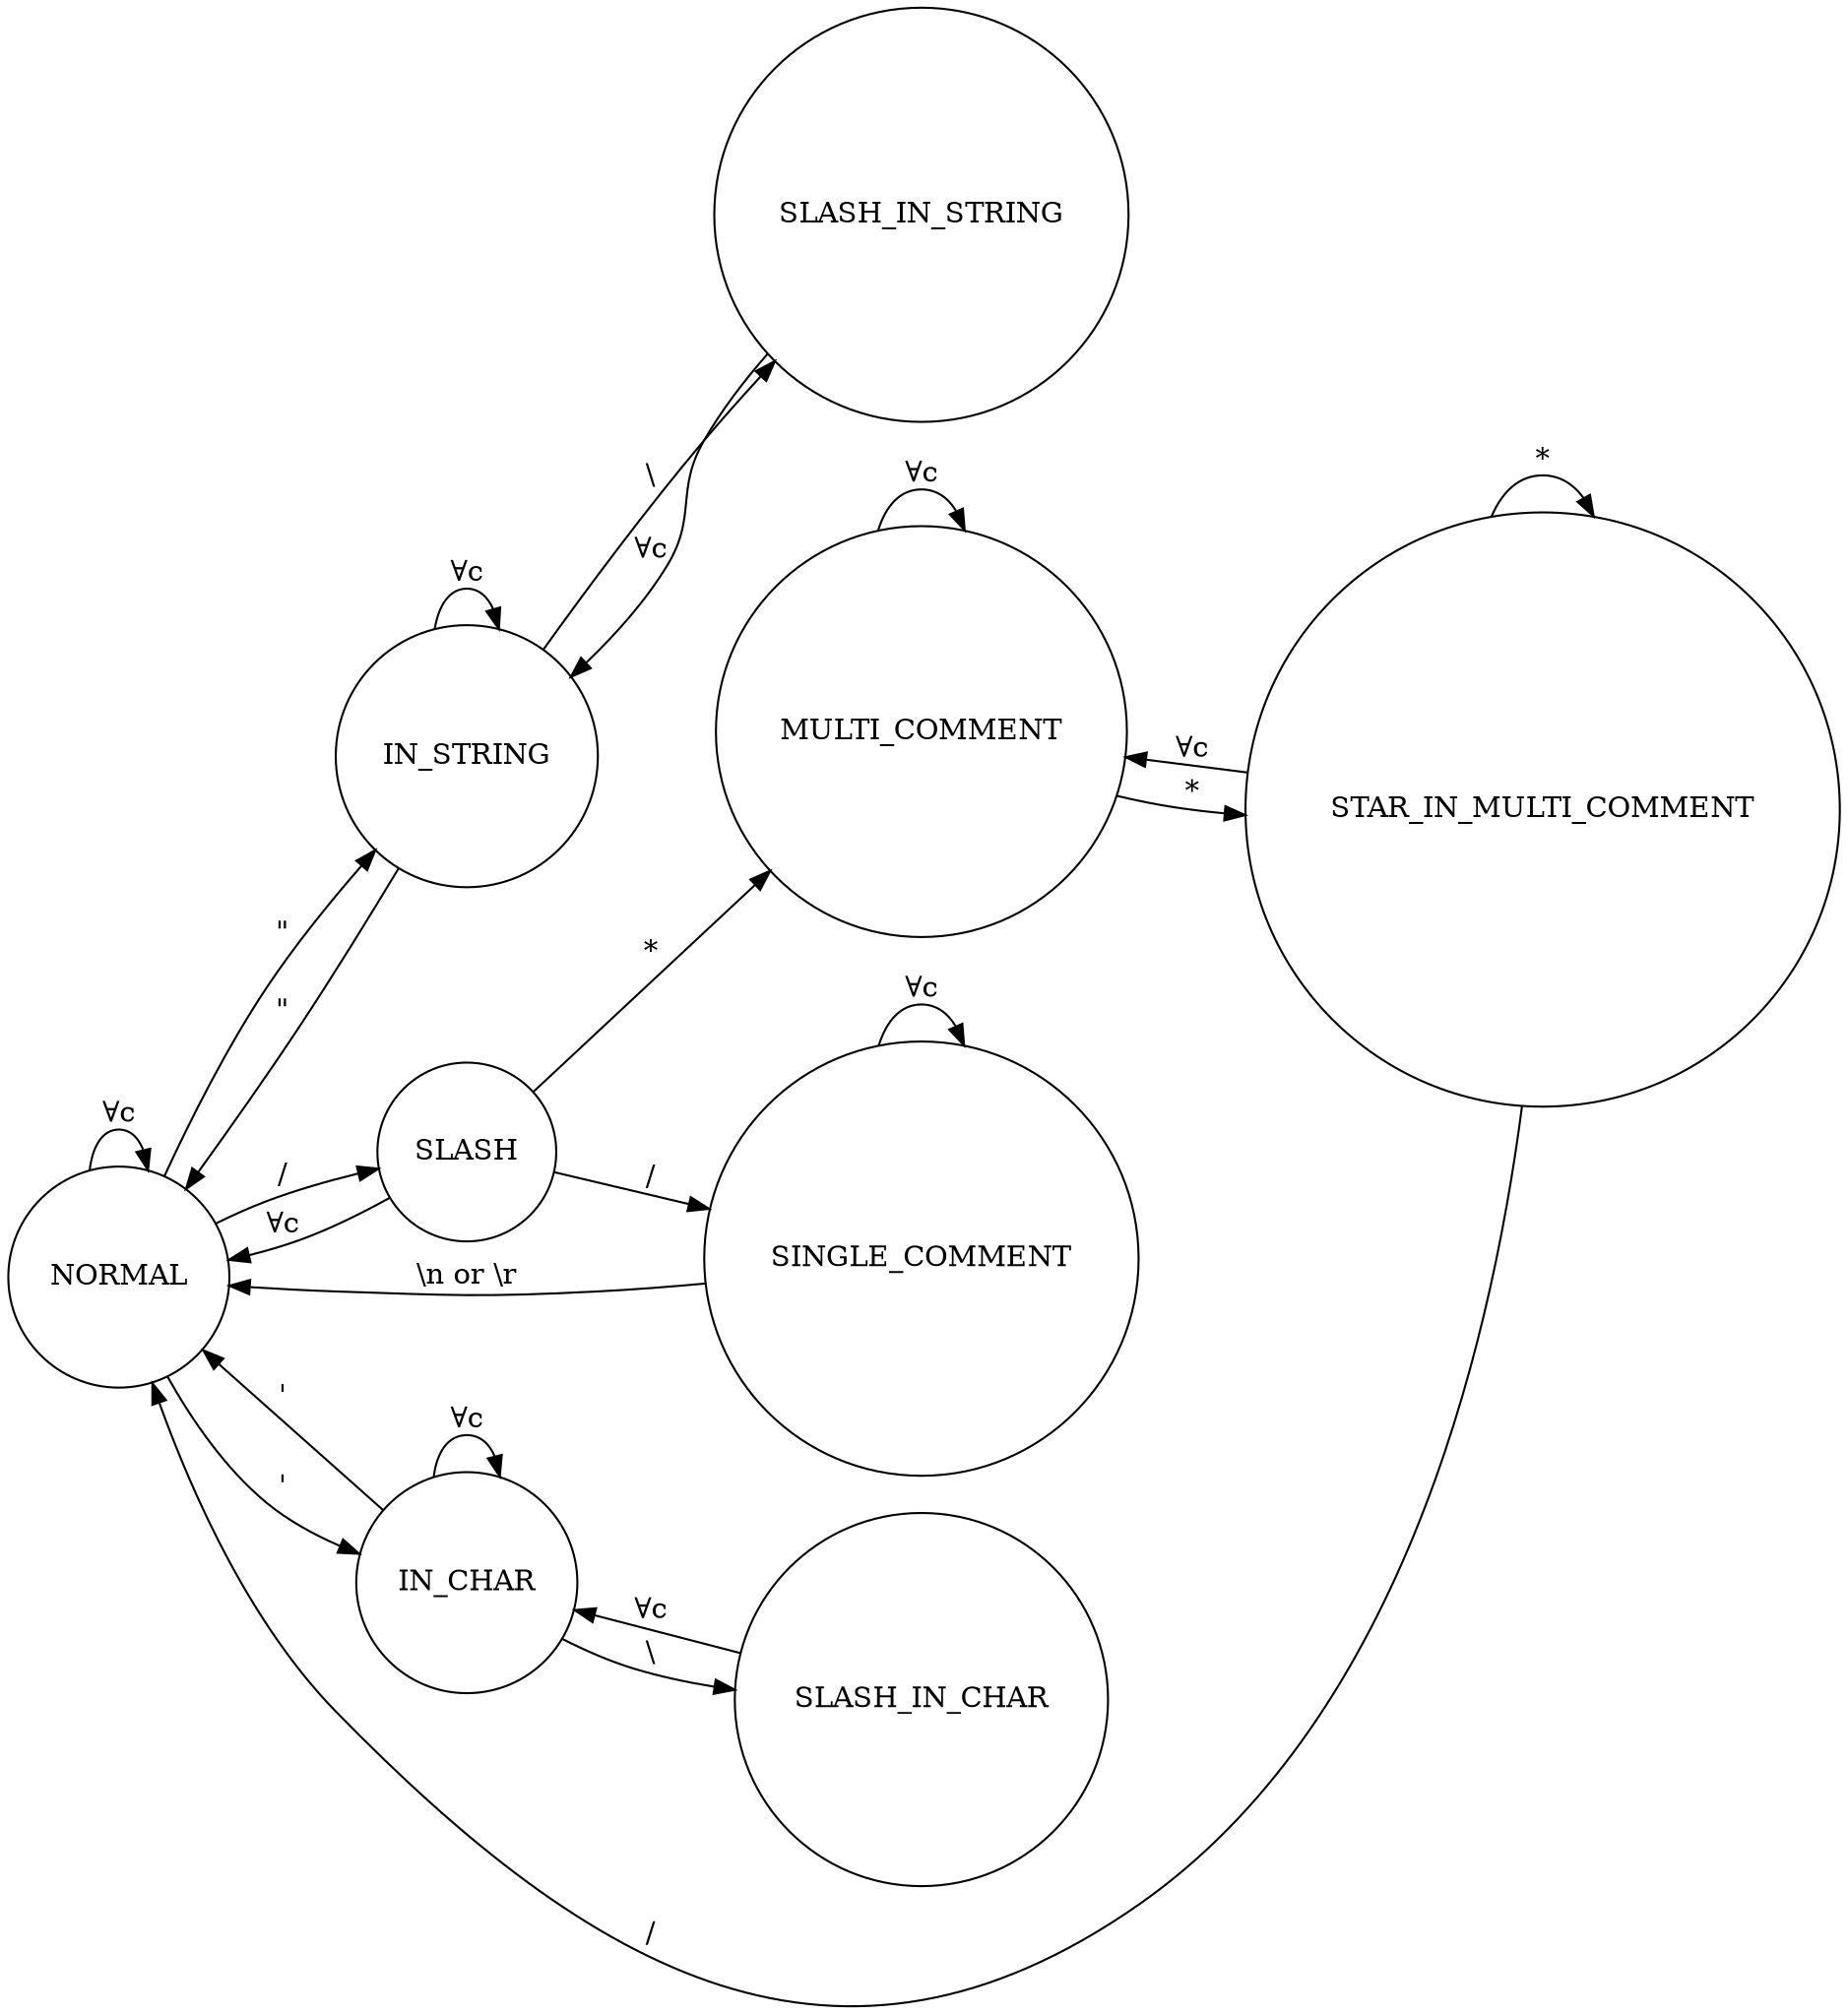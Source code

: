 digraph StateFA {
    rankdir=LR;
    NORMAL [shape=circle, label="NORMAL"];
    SLASH [shape=circle, label="SLASH"];
    MULTI_COMMENT [shape=circle, label="MULTI_COMMENT"];
    STAR_IN_MULTI_COMMENT [shape=circle, label="STAR_IN_MULTI_COMMENT"];
    SINGLE_COMMENT [shape=circle, label="SINGLE_COMMENT"];
    IN_STRING [shape=circle, label="IN_STRING"];
    IN_CHAR [shape=circle, label="IN_CHAR"];
    SLASH_IN_STRING [shape=circle, label="SLASH_IN_STRING"];
    SLASH_IN_CHAR [shape=circle, label="SLASH_IN_CHAR"];

    NORMAL -> SLASH [label="/"];
    NORMAL -> IN_STRING [label="\""];
    NORMAL -> IN_CHAR [label="'"];
    NORMAL -> NORMAL [label="∀с"];

    SLASH -> SINGLE_COMMENT [label="/"];
    SLASH -> MULTI_COMMENT [label="*"];
    SLASH -> NORMAL [label="∀с"];

    MULTI_COMMENT -> STAR_IN_MULTI_COMMENT [label="*"];
    MULTI_COMMENT -> MULTI_COMMENT [label="∀с"];

    STAR_IN_MULTI_COMMENT -> MULTI_COMMENT [label="∀c"];
    STAR_IN_MULTI_COMMENT -> STAR_IN_MULTI_COMMENT [label="*"];
    STAR_IN_MULTI_COMMENT -> NORMAL [label="/"];

    SINGLE_COMMENT -> SINGLE_COMMENT [label="∀c"];
    SINGLE_COMMENT -> NORMAL [label="\\n or \\r"];

    IN_STRING -> SLASH_IN_STRING [label="\\"];
    IN_STRING -> NORMAL [label="\""];
    IN_STRING -> IN_STRING [label="∀с"];

    SLASH_IN_STRING -> IN_STRING [label="∀с"];

    IN_CHAR -> SLASH_IN_CHAR [label="\\"];
    IN_CHAR -> NORMAL [label="'"];
    IN_CHAR -> IN_CHAR [label="∀с"];

    SLASH_IN_CHAR -> IN_CHAR [label="∀с"];
}